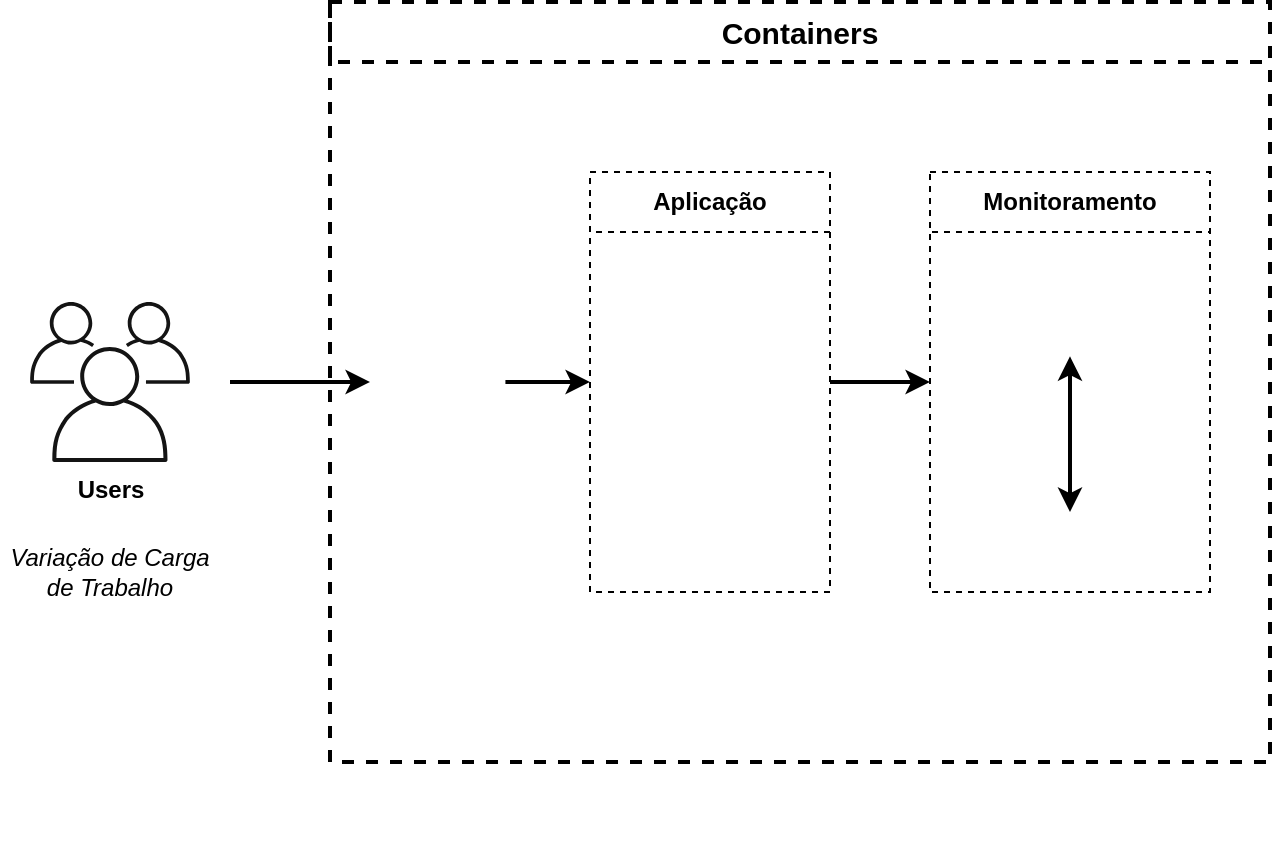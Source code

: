 <mxfile>
    <diagram id="jy5Fmwt4aR5avQwbS5jl" name="Página-1">
        <mxGraphModel dx="1582" dy="749" grid="1" gridSize="10" guides="1" tooltips="1" connect="1" arrows="1" fold="1" page="1" pageScale="1" pageWidth="827" pageHeight="1169" math="0" shadow="0">
            <root>
                <mxCell id="0"/>
                <mxCell id="1" parent="0"/>
                <mxCell id="6" value="" style="rounded=0;whiteSpace=wrap;html=1;strokeColor=#000000;fontColor=#000000;fillColor=none;gradientColor=none;strokeWidth=2;dashed=1;" parent="1" vertex="1">
                    <mxGeometry x="180" y="150" width="470" height="380" as="geometry"/>
                </mxCell>
                <mxCell id="16" style="edgeStyle=none;html=1;entryX=0;entryY=0.5;entryDx=0;entryDy=0;fontColor=#000000;strokeWidth=2;" parent="1" target="5" edge="1">
                    <mxGeometry relative="1" as="geometry">
                        <mxPoint x="130" y="340" as="sourcePoint"/>
                    </mxGeometry>
                </mxCell>
                <mxCell id="4" value="Users" style="sketch=0;outlineConnect=0;strokeColor=#000000;fillColor=#141414;dashed=0;verticalLabelPosition=bottom;verticalAlign=top;align=center;html=1;fontSize=12;fontStyle=1;aspect=fixed;shape=mxgraph.aws4.illustration_users;pointerEvents=1" parent="1" vertex="1">
                    <mxGeometry x="30" y="300" width="80" height="80" as="geometry"/>
                </mxCell>
                <mxCell id="39" style="edgeStyle=none;html=1;exitX=1;exitY=0.5;exitDx=0;exitDy=0;entryX=0;entryY=0.5;entryDx=0;entryDy=0;strokeWidth=2;" edge="1" parent="1" source="5" target="30">
                    <mxGeometry relative="1" as="geometry"/>
                </mxCell>
                <mxCell id="5" value="" style="shape=image;verticalLabelPosition=bottom;labelBackgroundColor=default;verticalAlign=top;aspect=fixed;imageAspect=0;image=https://mwunderling.com/images/traefik_2/traefikproxy-vertical-logo-color.png;clipPath=inset(15.67% 14.32% 24% 20.85%);" parent="1" vertex="1">
                    <mxGeometry x="200" y="292.5" width="67.71" height="95" as="geometry"/>
                </mxCell>
                <mxCell id="13" value="Variação de Carga de Trabalho" style="text;html=1;strokeColor=none;fillColor=none;align=center;verticalAlign=middle;whiteSpace=wrap;rounded=0;dashed=1;fontColor=#000000;fontStyle=2" parent="1" vertex="1">
                    <mxGeometry x="15" y="420" width="110" height="30" as="geometry"/>
                </mxCell>
                <mxCell id="21" value="&lt;font style=&quot;font-size: 15px;&quot;&gt;Containers&lt;/font&gt;" style="rounded=0;whiteSpace=wrap;html=1;strokeColor=#000000;fontColor=#000000;fillColor=none;gradientColor=none;strokeWidth=2;dashed=1;fontStyle=1" vertex="1" parent="1">
                    <mxGeometry x="180" y="150" width="470" height="30" as="geometry"/>
                </mxCell>
                <mxCell id="22" value="" style="group" vertex="1" connectable="0" parent="1">
                    <mxGeometry x="480" y="235" width="140" height="210" as="geometry"/>
                </mxCell>
                <mxCell id="7" value="" style="rounded=0;whiteSpace=wrap;html=1;strokeColor=#000000;fontColor=#000000;fillColor=none;gradientColor=none;dashed=1;" parent="22" vertex="1">
                    <mxGeometry width="140" height="210" as="geometry"/>
                </mxCell>
                <mxCell id="8" value="&lt;b&gt;Monitoramento&lt;/b&gt;" style="rounded=0;whiteSpace=wrap;html=1;strokeColor=#000000;fontColor=#000000;fillColor=none;gradientColor=none;dashed=1;" parent="22" vertex="1">
                    <mxGeometry width="140" height="30" as="geometry"/>
                </mxCell>
                <mxCell id="9" value="" style="shape=image;verticalLabelPosition=bottom;labelBackgroundColor=default;verticalAlign=top;aspect=fixed;imageAspect=0;image=https://branditechture.agency/brand-logos/wp-content/uploads/2022/10/Grafana-1024x690.png;clipPath=inset(33.17% 11.67% 33.66% 9.67%);dashed=1;" parent="22" vertex="1">
                    <mxGeometry x="17.16" y="170" width="105.68" height="30" as="geometry"/>
                </mxCell>
                <mxCell id="19" style="edgeStyle=none;html=1;exitX=0.5;exitY=1;exitDx=0;exitDy=0;entryX=0.5;entryY=0;entryDx=0;entryDy=0;strokeWidth=2;startArrow=classic;startFill=1;" edge="1" parent="22" source="12" target="9">
                    <mxGeometry relative="1" as="geometry"/>
                </mxCell>
                <mxCell id="12" value="" style="shape=image;verticalLabelPosition=bottom;labelBackgroundColor=default;verticalAlign=top;aspect=fixed;imageAspect=0;image=https://tsh.io/wp-content/uploads/2022/05/prometheus-tool-logo.png;dashed=1;clipPath=inset(22.33% 1.33% 20.67% 0.33%);" parent="22" vertex="1">
                    <mxGeometry x="25.0" y="40" width="90" height="52.169" as="geometry"/>
                </mxCell>
                <mxCell id="29" value="" style="group" vertex="1" connectable="0" parent="1">
                    <mxGeometry x="320" y="230" width="152.0" height="342.214" as="geometry"/>
                </mxCell>
                <mxCell id="30" value="" style="rounded=0;whiteSpace=wrap;html=1;strokeColor=#000000;fontColor=#000000;fillColor=none;gradientColor=none;dashed=1;" vertex="1" parent="29">
                    <mxGeometry x="-10" y="5" width="120" height="210" as="geometry"/>
                </mxCell>
                <mxCell id="31" value="&lt;b&gt;Aplicação&lt;/b&gt;" style="rounded=0;whiteSpace=wrap;html=1;strokeColor=#000000;fontColor=#000000;fillColor=none;gradientColor=none;dashed=1;" vertex="1" parent="29">
                    <mxGeometry x="-10" y="5" width="120" height="30" as="geometry"/>
                </mxCell>
                <mxCell id="36" value="" style="shape=image;verticalLabelPosition=bottom;labelBackgroundColor=default;verticalAlign=top;aspect=fixed;imageAspect=0;image=https://www.bloorresearch.com/wp-content/uploads/2013/03/MONGO-DB-logo-300x470--x.png;clipPath=inset(31.68% 5.67% 25.92% 7.67%);" vertex="1" parent="29">
                    <mxGeometry x="-4.06" y="165" width="108.12" height="33.69" as="geometry"/>
                </mxCell>
                <mxCell id="38" value="" style="shape=image;verticalLabelPosition=bottom;labelBackgroundColor=default;verticalAlign=top;aspect=fixed;imageAspect=0;image=https://www.interviewbit.com/blog/wp-content/uploads/2021/09/frontend.jpg;clipPath=inset(22% 9.63% 13.67% 7.41%);" vertex="1" parent="29">
                    <mxGeometry x="19.7" y="45" width="60.6" height="52.21" as="geometry"/>
                </mxCell>
                <mxCell id="35" style="edgeStyle=none;html=1;exitX=1;exitY=0.5;exitDx=0;exitDy=0;entryX=0;entryY=0.5;entryDx=0;entryDy=0;strokeWidth=2;" edge="1" parent="1" source="30" target="7">
                    <mxGeometry relative="1" as="geometry"/>
                </mxCell>
            </root>
        </mxGraphModel>
    </diagram>
</mxfile>